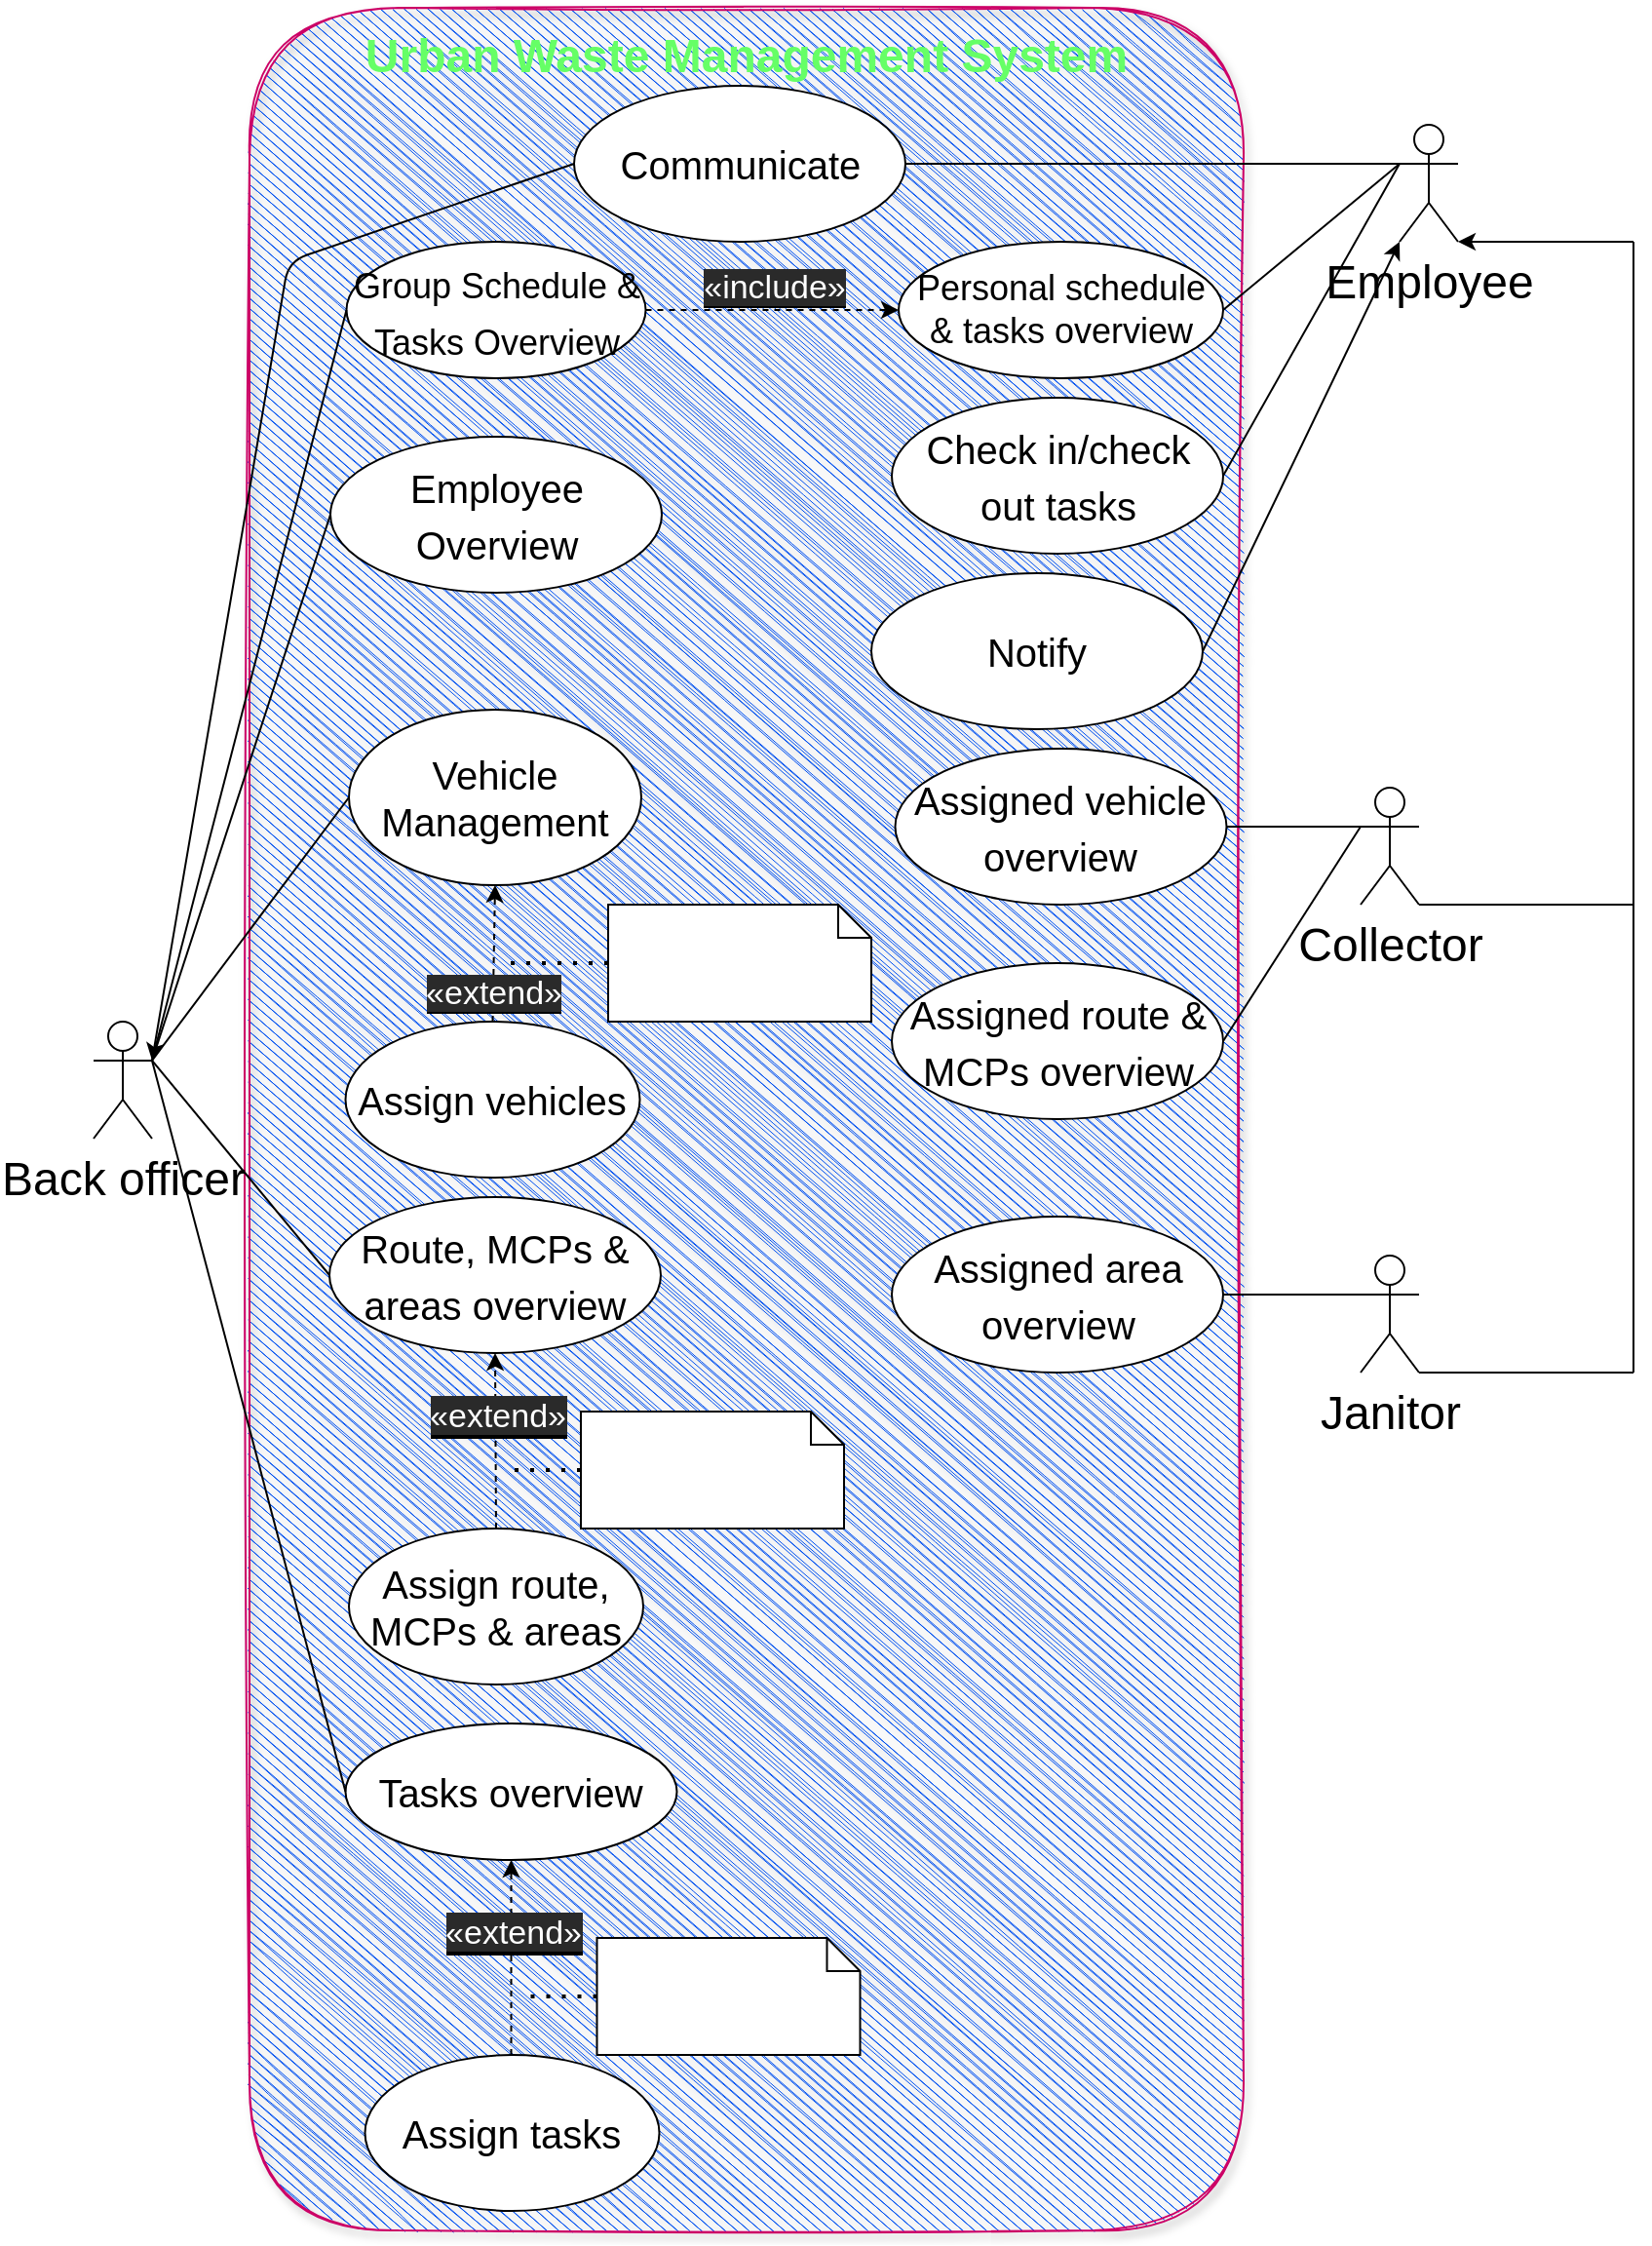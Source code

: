 <mxfile>
    <diagram id="kI2TxlEAmkLJwoIHT96z" name="System Modelling">
        <mxGraphModel dx="657" dy="355" grid="1" gridSize="10" guides="1" tooltips="1" connect="1" arrows="1" fold="1" page="1" pageScale="1" pageWidth="850" pageHeight="1100" math="0" shadow="0">
            <root>
                <mxCell id="0"/>
                <mxCell id="1" parent="0"/>
                <mxCell id="45" value="" style="rounded=1;whiteSpace=wrap;html=1;fontSize=24;direction=south;fillColor=#0050ef;fontColor=#ffffff;strokeColor=#CC0066;shadow=1;glass=0;sketch=1;gradientDirection=east;" parent="1" vertex="1">
                    <mxGeometry x="130" y="10" width="510" height="1140" as="geometry"/>
                </mxCell>
                <mxCell id="2" value="&lt;font style=&quot;font-size: 24px&quot;&gt;Urban Waste Management System&lt;/font&gt;" style="text;html=1;align=center;verticalAlign=middle;whiteSpace=wrap;rounded=0;fontStyle=1;fontColor=#66FF66;" parent="1" vertex="1">
                    <mxGeometry x="184" y="20" width="402" height="30" as="geometry"/>
                </mxCell>
                <mxCell id="104" style="edgeStyle=none;html=1;exitX=1;exitY=0.333;exitDx=0;exitDy=0;exitPerimeter=0;entryX=0;entryY=0.5;entryDx=0;entryDy=0;fontSize=14;endArrow=none;endFill=0;" parent="1" source="41" target="103" edge="1">
                    <mxGeometry relative="1" as="geometry"/>
                </mxCell>
                <mxCell id="129" style="edgeStyle=none;html=1;exitX=1;exitY=0.333;exitDx=0;exitDy=0;exitPerimeter=0;entryX=0;entryY=0.5;entryDx=0;entryDy=0;endArrow=none;endFill=0;" parent="1" source="41" target="123" edge="1">
                    <mxGeometry relative="1" as="geometry"/>
                </mxCell>
                <mxCell id="41" value="Back officer" style="shape=umlActor;verticalLabelPosition=bottom;verticalAlign=top;html=1;outlineConnect=0;fontSize=24;" parent="1" vertex="1">
                    <mxGeometry x="50" y="530" width="30" height="60" as="geometry"/>
                </mxCell>
                <mxCell id="42" value="Collector" style="shape=umlActor;verticalLabelPosition=bottom;verticalAlign=top;html=1;outlineConnect=0;fontSize=24;" parent="1" vertex="1">
                    <mxGeometry x="700" y="410" width="30" height="60" as="geometry"/>
                </mxCell>
                <mxCell id="43" value="Janitor" style="shape=umlActor;verticalLabelPosition=bottom;verticalAlign=top;html=1;outlineConnect=0;fontSize=24;" parent="1" vertex="1">
                    <mxGeometry x="700" y="650" width="30" height="60" as="geometry"/>
                </mxCell>
                <mxCell id="51" value="" style="endArrow=none;startArrow=classic;html=1;fontSize=24;exitX=1;exitY=0.333;exitDx=0;exitDy=0;exitPerimeter=0;entryX=0;entryY=0.5;entryDx=0;entryDy=0;endFill=0;" parent="1" source="41" target="54" edge="1">
                    <mxGeometry width="50" height="50" relative="1" as="geometry">
                        <mxPoint x="230" y="380" as="sourcePoint"/>
                        <mxPoint x="337" y="180" as="targetPoint"/>
                        <Array as="points">
                            <mxPoint x="150" y="140"/>
                        </Array>
                    </mxGeometry>
                </mxCell>
                <mxCell id="54" value="&lt;font style=&quot;font-size: 20px&quot;&gt;Communicate&lt;/font&gt;" style="ellipse;whiteSpace=wrap;html=1;fontSize=24;" parent="1" vertex="1">
                    <mxGeometry x="296.5" y="50" width="170" height="80" as="geometry"/>
                </mxCell>
                <mxCell id="55" value="&lt;font style=&quot;font-size: 20px&quot;&gt;Employee Overview&lt;/font&gt;" style="ellipse;whiteSpace=wrap;html=1;fontSize=24;" parent="1" vertex="1">
                    <mxGeometry x="171.5" y="230" width="170" height="80" as="geometry"/>
                </mxCell>
                <mxCell id="60" value="" style="endArrow=none;html=1;fontColor=#66FF66;exitX=1;exitY=0.333;exitDx=0;exitDy=0;exitPerimeter=0;entryX=0;entryY=0.5;entryDx=0;entryDy=0;endFill=0;" parent="1" source="41" target="55" edge="1">
                    <mxGeometry width="50" height="50" relative="1" as="geometry">
                        <mxPoint x="350" y="300" as="sourcePoint"/>
                        <mxPoint x="400" y="250" as="targetPoint"/>
                    </mxGeometry>
                </mxCell>
                <mxCell id="63" value="&lt;font style=&quot;font-size: 18px&quot;&gt;Group Schedule &amp;amp; Tasks Overview&lt;/font&gt;" style="ellipse;whiteSpace=wrap;html=1;fontSize=24;" parent="1" vertex="1">
                    <mxGeometry x="179.75" y="130" width="153.5" height="70" as="geometry"/>
                </mxCell>
                <mxCell id="92" value="" style="endArrow=classic;html=1;shadow=0;dashed=1;sketch=0;fontColor=none;exitX=1;exitY=0.5;exitDx=0;exitDy=0;entryX=0;entryY=0.5;entryDx=0;entryDy=0;" parent="1" source="63" target="68" edge="1">
                    <mxGeometry relative="1" as="geometry">
                        <mxPoint x="360" y="290.0" as="sourcePoint"/>
                        <mxPoint x="480.0" y="310.0" as="targetPoint"/>
                    </mxGeometry>
                </mxCell>
                <mxCell id="93" value="&lt;span style=&quot;color: rgb(255, 255, 255); background-color: rgb(42, 42, 42); font-size: 17px;&quot;&gt;«include»&lt;/span&gt;" style="edgeLabel;resizable=0;html=1;align=center;verticalAlign=bottom;rounded=1;shadow=1;glass=1;sketch=0;fontColor=none;fillColor=#FFFFFF;gradientColor=#006666;gradientDirection=east;fontSize=17;labelBackgroundColor=#000000;" parent="92" connectable="0" vertex="1">
                    <mxGeometry relative="1" as="geometry"/>
                </mxCell>
                <mxCell id="103" value="&lt;font style=&quot;font-size: 20px&quot;&gt;Route, MCPs &amp;amp; areas overview&lt;/font&gt;" style="ellipse;whiteSpace=wrap;html=1;fontSize=24;" parent="1" vertex="1">
                    <mxGeometry x="171" y="620" width="170" height="80" as="geometry"/>
                </mxCell>
                <mxCell id="106" value="" style="endArrow=none;html=1;fontSize=18;exitX=1;exitY=0.333;exitDx=0;exitDy=0;exitPerimeter=0;entryX=0;entryY=0.5;entryDx=0;entryDy=0;endFill=0;" parent="1" source="41" target="63" edge="1">
                    <mxGeometry width="50" height="50" relative="1" as="geometry">
                        <mxPoint x="340" y="300" as="sourcePoint"/>
                        <mxPoint x="390" y="250" as="targetPoint"/>
                    </mxGeometry>
                </mxCell>
                <mxCell id="114" value="&lt;font style=&quot;font-size: 20px&quot;&gt;Check in/check out tasks&lt;/font&gt;" style="ellipse;whiteSpace=wrap;html=1;fontSize=24;" parent="1" vertex="1">
                    <mxGeometry x="459.5" y="210" width="170" height="80" as="geometry"/>
                </mxCell>
                <mxCell id="115" value="&lt;font style=&quot;font-size: 20px&quot;&gt;Notify&lt;/font&gt;" style="ellipse;whiteSpace=wrap;html=1;fontSize=24;" parent="1" vertex="1">
                    <mxGeometry x="449" y="300" width="170" height="80" as="geometry"/>
                </mxCell>
                <mxCell id="123" value="&lt;font style=&quot;font-size: 20px&quot;&gt;Vehicle Management&lt;/font&gt;" style="ellipse;whiteSpace=wrap;html=1;" parent="1" vertex="1">
                    <mxGeometry x="181" y="370" width="150" height="90" as="geometry"/>
                </mxCell>
                <mxCell id="124" value="&lt;font style=&quot;font-size: 20px&quot;&gt;Assign vehicles&lt;/font&gt;" style="ellipse;whiteSpace=wrap;html=1;" parent="1" vertex="1">
                    <mxGeometry x="179.25" y="530" width="151" height="80" as="geometry"/>
                </mxCell>
                <mxCell id="4P3WCTROCwJ_oHzgmAUe-129" value="&lt;font style=&quot;font-size: 20px&quot;&gt;Assign route, MCPs &amp;amp; areas&lt;/font&gt;" style="ellipse;whiteSpace=wrap;html=1;" parent="1" vertex="1">
                    <mxGeometry x="181" y="790" width="151" height="80" as="geometry"/>
                </mxCell>
                <mxCell id="4P3WCTROCwJ_oHzgmAUe-132" value="&lt;font style=&quot;font-size: 20px&quot;&gt;Assigned route &amp;amp; MCPs overview&lt;/font&gt;" style="ellipse;whiteSpace=wrap;html=1;fontSize=24;" parent="1" vertex="1">
                    <mxGeometry x="459.5" y="500" width="170" height="80" as="geometry"/>
                </mxCell>
                <mxCell id="4P3WCTROCwJ_oHzgmAUe-133" value="&lt;font style=&quot;font-size: 20px&quot;&gt;Assigned vehicle overview&lt;/font&gt;" style="ellipse;whiteSpace=wrap;html=1;fontSize=24;" parent="1" vertex="1">
                    <mxGeometry x="461.25" y="390" width="170" height="80" as="geometry"/>
                </mxCell>
                <mxCell id="4P3WCTROCwJ_oHzgmAUe-134" value="&lt;font style=&quot;font-size: 20px&quot;&gt;Assigned area overview&lt;/font&gt;" style="ellipse;whiteSpace=wrap;html=1;fontSize=24;" parent="1" vertex="1">
                    <mxGeometry x="459.5" y="630" width="170" height="80" as="geometry"/>
                </mxCell>
                <mxCell id="68" value="&lt;font style=&quot;font-size: 18px&quot;&gt;Personal schedule &amp;amp; tasks overview&lt;/font&gt;" style="ellipse;whiteSpace=wrap;html=1;" parent="1" vertex="1">
                    <mxGeometry x="463" y="130" width="166.5" height="70" as="geometry"/>
                </mxCell>
                <mxCell id="4P3WCTROCwJ_oHzgmAUe-154" value="" style="endArrow=none;dashed=1;html=1;dashPattern=1 3;strokeWidth=2;fontSize=15;fontColor=#FFFFFF;exitX=0;exitY=0.5;exitDx=0;exitDy=0;exitPerimeter=0;" parent="1" source="4P3WCTROCwJ_oHzgmAUe-153" edge="1">
                    <mxGeometry width="50" height="50" relative="1" as="geometry">
                        <mxPoint x="180" y="740" as="sourcePoint"/>
                        <mxPoint x="260" y="760" as="targetPoint"/>
                    </mxGeometry>
                </mxCell>
                <mxCell id="4P3WCTROCwJ_oHzgmAUe-153" value="&lt;span style=&quot;font-size: 18px&quot;&gt;Condition:&lt;/span&gt;&lt;br style=&quot;font-size: 18px&quot;&gt;&lt;span style=&quot;font-size: 18px&quot;&gt;button pressed&lt;/span&gt;" style="shape=note2;boundedLbl=1;whiteSpace=wrap;html=1;size=17;verticalAlign=middle;align=center;fontSize=14;fontColor=#FFFFFF;" parent="1" vertex="1">
                    <mxGeometry x="300" y="730" width="135" height="60" as="geometry"/>
                </mxCell>
                <mxCell id="4P3WCTROCwJ_oHzgmAUe-155" value="" style="endArrow=none;dashed=1;html=1;dashPattern=1 3;strokeWidth=2;fontSize=15;fontColor=#FFFFFF;exitX=0;exitY=0.5;exitDx=0;exitDy=0;exitPerimeter=0;" parent="1" source="4P3WCTROCwJ_oHzgmAUe-156" edge="1">
                    <mxGeometry width="50" height="50" relative="1" as="geometry">
                        <mxPoint x="170" y="500" as="sourcePoint"/>
                        <mxPoint x="260" y="500" as="targetPoint"/>
                    </mxGeometry>
                </mxCell>
                <mxCell id="4P3WCTROCwJ_oHzgmAUe-156" value="&lt;span style=&quot;font-size: 18px&quot;&gt;Condition:&lt;/span&gt;&lt;br style=&quot;font-size: 18px&quot;&gt;&lt;span style=&quot;font-size: 18px&quot;&gt;button pressed&lt;/span&gt;" style="shape=note2;boundedLbl=1;whiteSpace=wrap;html=1;size=17;verticalAlign=middle;align=center;fontSize=14;fontColor=#FFFFFF;" parent="1" vertex="1">
                    <mxGeometry x="314" y="470" width="135" height="60" as="geometry"/>
                </mxCell>
                <mxCell id="4P3WCTROCwJ_oHzgmAUe-158" value="" style="endArrow=classic;html=1;shadow=0;dashed=1;sketch=0;fontColor=none;exitX=0.5;exitY=0;exitDx=0;exitDy=0;entryX=0.5;entryY=1;entryDx=0;entryDy=0;" parent="1" source="124" target="123" edge="1">
                    <mxGeometry relative="1" as="geometry">
                        <mxPoint x="342.75" y="240" as="sourcePoint"/>
                        <mxPoint x="483.5" y="240" as="targetPoint"/>
                    </mxGeometry>
                </mxCell>
                <mxCell id="4P3WCTROCwJ_oHzgmAUe-159" value="&lt;span style=&quot;color: rgb(255, 255, 255); background-color: rgb(42, 42, 42); font-size: 17px;&quot;&gt;&lt;font style=&quot;font-size: 17px;&quot;&gt;«extend»&lt;/font&gt;&lt;/span&gt;" style="edgeLabel;resizable=0;html=1;align=center;verticalAlign=bottom;rounded=1;shadow=1;glass=1;sketch=0;fontColor=none;fillColor=#FFFFFF;gradientColor=#006666;gradientDirection=east;fontSize=17;labelBackgroundColor=#000000;" parent="4P3WCTROCwJ_oHzgmAUe-158" connectable="0" vertex="1">
                    <mxGeometry relative="1" as="geometry">
                        <mxPoint x="-1" y="32" as="offset"/>
                    </mxGeometry>
                </mxCell>
                <mxCell id="4P3WCTROCwJ_oHzgmAUe-160" value="" style="endArrow=classic;html=1;shadow=0;dashed=1;sketch=0;fontColor=none;entryX=0.5;entryY=1;entryDx=0;entryDy=0;exitX=0.5;exitY=0;exitDx=0;exitDy=0;" parent="1" source="4P3WCTROCwJ_oHzgmAUe-129" target="103" edge="1">
                    <mxGeometry relative="1" as="geometry">
                        <mxPoint x="256" y="710" as="sourcePoint"/>
                        <mxPoint x="257.87" y="700" as="targetPoint"/>
                    </mxGeometry>
                </mxCell>
                <mxCell id="4P3WCTROCwJ_oHzgmAUe-161" value="&lt;span style=&quot;color: rgb(255 , 255 , 255) ; background-color: rgb(42 , 42 , 42)&quot;&gt;&lt;font style=&quot;font-size: 17px&quot;&gt;&lt;font&gt;«&lt;/font&gt;&lt;font&gt;extend&lt;/font&gt;&lt;font&gt;»&lt;/font&gt;&lt;/font&gt;&lt;/span&gt;" style="edgeLabel;resizable=0;html=1;align=center;verticalAlign=bottom;rounded=1;shadow=1;glass=1;sketch=0;fontColor=none;fillColor=#FFFFFF;gradientColor=#006666;gradientDirection=east;fontSize=18;labelBackgroundColor=#000000;" parent="4P3WCTROCwJ_oHzgmAUe-160" connectable="0" vertex="1">
                    <mxGeometry relative="1" as="geometry"/>
                </mxCell>
                <mxCell id="RvLVZ33_M0Qde_lb7PAG-133" value="&lt;font style=&quot;font-size: 20px&quot;&gt;Tasks overview&lt;/font&gt;" style="ellipse;whiteSpace=wrap;html=1;fontSize=24;" parent="1" vertex="1">
                    <mxGeometry x="179.25" y="890" width="170" height="70" as="geometry"/>
                </mxCell>
                <mxCell id="RvLVZ33_M0Qde_lb7PAG-134" value="&lt;font style=&quot;font-size: 20px&quot;&gt;Assign tasks&lt;/font&gt;" style="ellipse;whiteSpace=wrap;html=1;" parent="1" vertex="1">
                    <mxGeometry x="189.25" y="1060" width="151" height="80" as="geometry"/>
                </mxCell>
                <mxCell id="RvLVZ33_M0Qde_lb7PAG-135" value="" style="endArrow=none;dashed=1;html=1;dashPattern=1 3;strokeWidth=2;fontSize=15;fontColor=#FFFFFF;exitX=0;exitY=0.5;exitDx=0;exitDy=0;exitPerimeter=0;" parent="1" source="RvLVZ33_M0Qde_lb7PAG-136" edge="1">
                    <mxGeometry width="50" height="50" relative="1" as="geometry">
                        <mxPoint x="188.25" y="1010" as="sourcePoint"/>
                        <mxPoint x="268.25" y="1030" as="targetPoint"/>
                    </mxGeometry>
                </mxCell>
                <mxCell id="RvLVZ33_M0Qde_lb7PAG-136" value="&lt;span style=&quot;font-size: 18px&quot;&gt;Condition:&lt;/span&gt;&lt;br style=&quot;font-size: 18px&quot;&gt;&lt;span style=&quot;font-size: 18px&quot;&gt;button pressed&lt;/span&gt;" style="shape=note2;boundedLbl=1;whiteSpace=wrap;html=1;size=17;verticalAlign=middle;align=center;fontSize=14;fontColor=#FFFFFF;" parent="1" vertex="1">
                    <mxGeometry x="308.25" y="1000" width="135" height="60" as="geometry"/>
                </mxCell>
                <mxCell id="RvLVZ33_M0Qde_lb7PAG-137" value="" style="endArrow=classic;html=1;shadow=0;dashed=1;sketch=0;fontColor=none;entryX=0.5;entryY=1;entryDx=0;entryDy=0;" parent="1" target="RvLVZ33_M0Qde_lb7PAG-133" edge="1">
                    <mxGeometry relative="1" as="geometry">
                        <mxPoint x="264.25" y="1060" as="sourcePoint"/>
                        <mxPoint x="266.12" y="970" as="targetPoint"/>
                    </mxGeometry>
                </mxCell>
                <mxCell id="RvLVZ33_M0Qde_lb7PAG-138" value="&lt;span style=&quot;color: rgb(255 , 255 , 255) ; background-color: rgb(42 , 42 , 42)&quot;&gt;&lt;font style=&quot;font-size: 17px&quot;&gt;&lt;font&gt;«&lt;/font&gt;&lt;font&gt;extend&lt;/font&gt;&lt;font&gt;»&lt;/font&gt;&lt;/font&gt;&lt;/span&gt;" style="edgeLabel;resizable=0;html=1;align=center;verticalAlign=bottom;rounded=1;shadow=1;glass=1;sketch=0;fontColor=none;fillColor=#FFFFFF;gradientColor=#006666;gradientDirection=east;fontSize=18;labelBackgroundColor=#000000;" parent="RvLVZ33_M0Qde_lb7PAG-137" connectable="0" vertex="1">
                    <mxGeometry relative="1" as="geometry"/>
                </mxCell>
                <mxCell id="RvLVZ33_M0Qde_lb7PAG-139" value="" style="endArrow=none;html=1;fontSize=17;fontColor=#FFFFFF;exitX=1;exitY=0.333;exitDx=0;exitDy=0;exitPerimeter=0;entryX=0;entryY=0.5;entryDx=0;entryDy=0;endFill=0;" parent="1" source="41" target="RvLVZ33_M0Qde_lb7PAG-133" edge="1">
                    <mxGeometry width="50" height="50" relative="1" as="geometry">
                        <mxPoint x="140" y="550" as="sourcePoint"/>
                        <mxPoint x="140" y="720" as="targetPoint"/>
                    </mxGeometry>
                </mxCell>
                <mxCell id="133" value="Employee" style="shape=umlActor;verticalLabelPosition=bottom;verticalAlign=top;html=1;outlineConnect=0;fontSize=24;" parent="1" vertex="1">
                    <mxGeometry x="720" y="70" width="30" height="60" as="geometry"/>
                </mxCell>
                <mxCell id="137" value="" style="endArrow=none;html=1;exitX=0;exitY=0.333;exitDx=0;exitDy=0;exitPerimeter=0;entryX=1;entryY=0.5;entryDx=0;entryDy=0;" parent="1" source="133" target="54" edge="1">
                    <mxGeometry width="50" height="50" relative="1" as="geometry">
                        <mxPoint x="720" y="390" as="sourcePoint"/>
                        <mxPoint x="770" y="340" as="targetPoint"/>
                    </mxGeometry>
                </mxCell>
                <mxCell id="138" value="" style="endArrow=none;html=1;exitX=1;exitY=0.5;exitDx=0;exitDy=0;entryX=0;entryY=0.333;entryDx=0;entryDy=0;entryPerimeter=0;" parent="1" source="68" target="133" edge="1">
                    <mxGeometry width="50" height="50" relative="1" as="geometry">
                        <mxPoint x="750" y="300" as="sourcePoint"/>
                        <mxPoint x="800" y="250" as="targetPoint"/>
                    </mxGeometry>
                </mxCell>
                <mxCell id="139" value="" style="endArrow=none;html=1;exitX=1;exitY=0.5;exitDx=0;exitDy=0;entryX=0;entryY=0.333;entryDx=0;entryDy=0;entryPerimeter=0;" parent="1" source="114" target="133" edge="1">
                    <mxGeometry width="50" height="50" relative="1" as="geometry">
                        <mxPoint x="670" y="320" as="sourcePoint"/>
                        <mxPoint x="720" y="270" as="targetPoint"/>
                    </mxGeometry>
                </mxCell>
                <mxCell id="140" value="" style="endArrow=classic;html=1;exitX=1;exitY=0.5;exitDx=0;exitDy=0;entryX=0;entryY=1;entryDx=0;entryDy=0;entryPerimeter=0;" parent="1" source="115" target="133" edge="1">
                    <mxGeometry width="50" height="50" relative="1" as="geometry">
                        <mxPoint x="730" y="470" as="sourcePoint"/>
                        <mxPoint x="780" y="420" as="targetPoint"/>
                    </mxGeometry>
                </mxCell>
                <mxCell id="141" value="" style="endArrow=none;html=1;exitX=1;exitY=0.5;exitDx=0;exitDy=0;entryX=0;entryY=0.333;entryDx=0;entryDy=0;entryPerimeter=0;" parent="1" source="4P3WCTROCwJ_oHzgmAUe-133" target="42" edge="1">
                    <mxGeometry width="50" height="50" relative="1" as="geometry">
                        <mxPoint x="760" y="600" as="sourcePoint"/>
                        <mxPoint x="810" y="550" as="targetPoint"/>
                    </mxGeometry>
                </mxCell>
                <mxCell id="142" value="" style="endArrow=none;html=1;exitX=1;exitY=0.5;exitDx=0;exitDy=0;entryX=0;entryY=0.333;entryDx=0;entryDy=0;entryPerimeter=0;" parent="1" source="4P3WCTROCwJ_oHzgmAUe-132" target="42" edge="1">
                    <mxGeometry width="50" height="50" relative="1" as="geometry">
                        <mxPoint x="730" y="610" as="sourcePoint"/>
                        <mxPoint x="780" y="560" as="targetPoint"/>
                    </mxGeometry>
                </mxCell>
                <mxCell id="143" value="" style="endArrow=none;html=1;exitX=1;exitY=0.5;exitDx=0;exitDy=0;entryX=0;entryY=0.333;entryDx=0;entryDy=0;entryPerimeter=0;" parent="1" source="4P3WCTROCwJ_oHzgmAUe-134" target="43" edge="1">
                    <mxGeometry width="50" height="50" relative="1" as="geometry">
                        <mxPoint x="690" y="630" as="sourcePoint"/>
                        <mxPoint x="740" y="580" as="targetPoint"/>
                    </mxGeometry>
                </mxCell>
                <mxCell id="145" value="" style="endArrow=none;html=1;exitX=1;exitY=1;exitDx=0;exitDy=0;exitPerimeter=0;" parent="1" source="43" edge="1">
                    <mxGeometry width="50" height="50" relative="1" as="geometry">
                        <mxPoint x="770" y="710" as="sourcePoint"/>
                        <mxPoint x="840" y="710" as="targetPoint"/>
                    </mxGeometry>
                </mxCell>
                <mxCell id="146" value="" style="endArrow=classic;html=1;entryX=1;entryY=1;entryDx=0;entryDy=0;entryPerimeter=0;" parent="1" target="133" edge="1">
                    <mxGeometry width="50" height="50" relative="1" as="geometry">
                        <mxPoint x="840" y="130" as="sourcePoint"/>
                        <mxPoint x="840" y="200" as="targetPoint"/>
                    </mxGeometry>
                </mxCell>
                <mxCell id="148" value="" style="endArrow=none;html=1;" parent="1" edge="1">
                    <mxGeometry width="50" height="50" relative="1" as="geometry">
                        <mxPoint x="840" y="130" as="sourcePoint"/>
                        <mxPoint x="840" y="710" as="targetPoint"/>
                    </mxGeometry>
                </mxCell>
                <mxCell id="149" value="" style="endArrow=none;html=1;exitX=1;exitY=1;exitDx=0;exitDy=0;exitPerimeter=0;" parent="1" source="42" edge="1">
                    <mxGeometry width="50" height="50" relative="1" as="geometry">
                        <mxPoint x="760" y="380" as="sourcePoint"/>
                        <mxPoint x="840" y="470" as="targetPoint"/>
                    </mxGeometry>
                </mxCell>
            </root>
        </mxGraphModel>
    </diagram>
</mxfile>